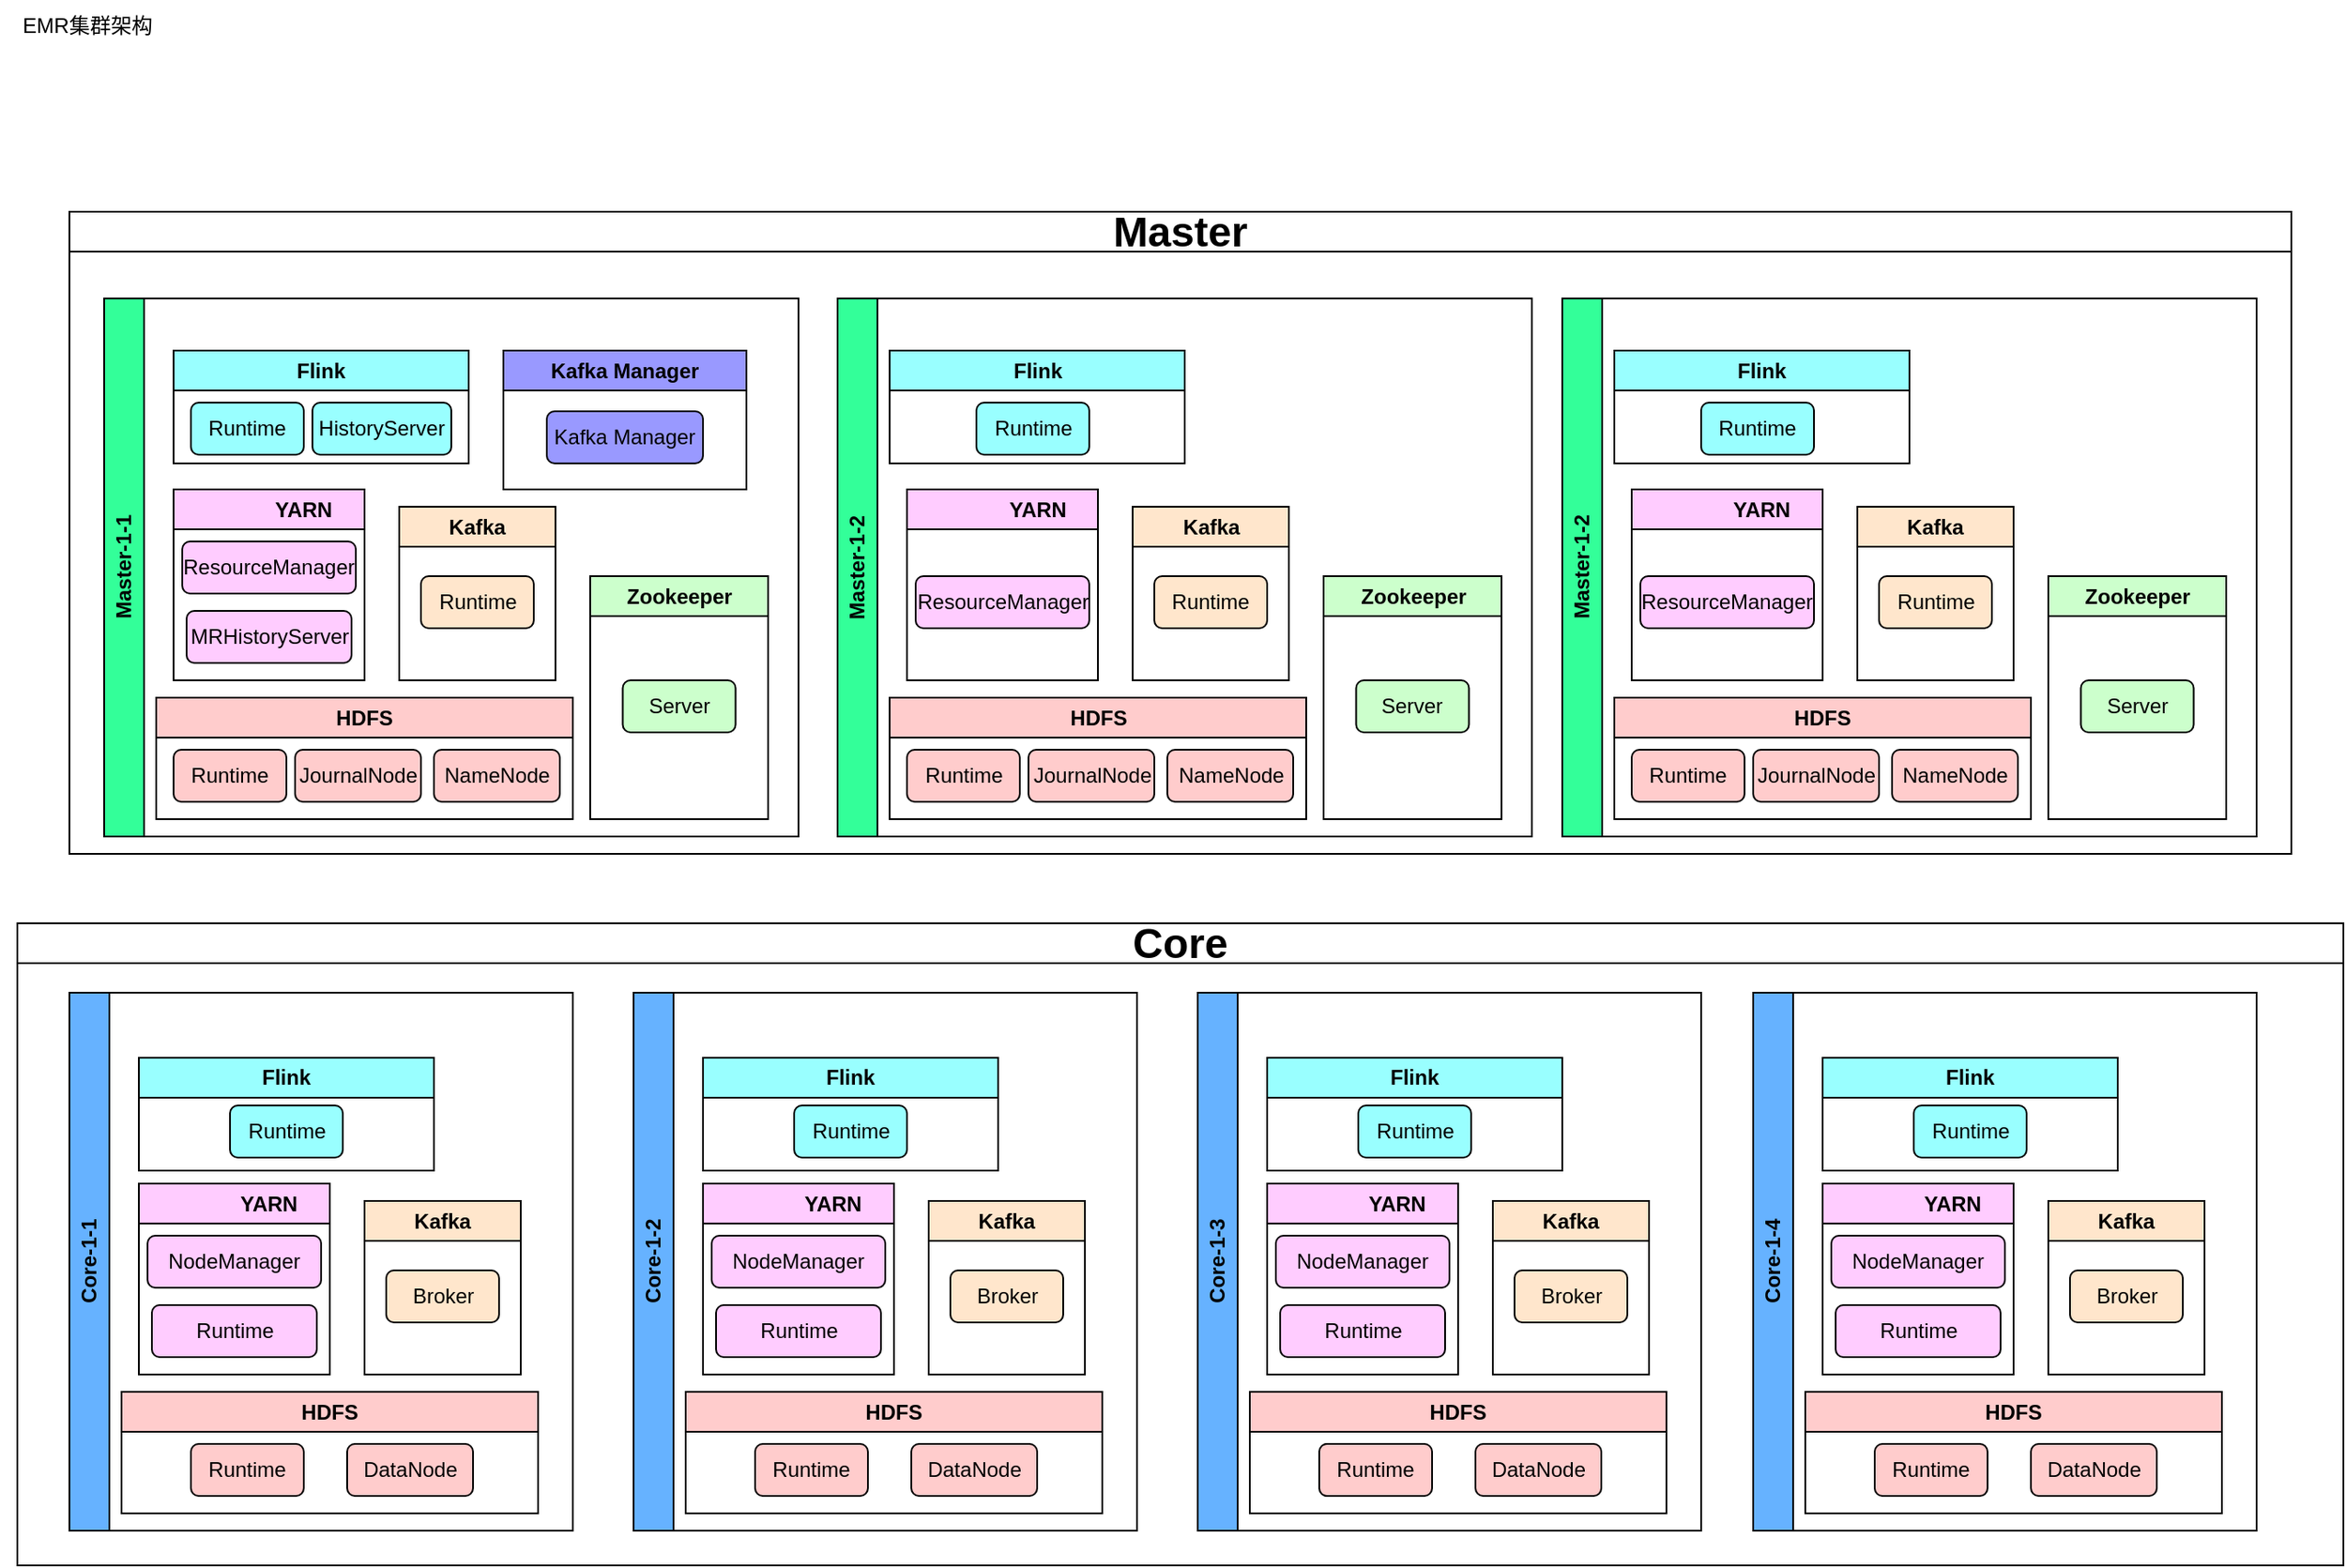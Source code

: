 <mxfile version="22.1.4" type="github">
  <diagram name="第 1 页" id="smU-jeKc8l7mdq0qI46P">
    <mxGraphModel dx="2074" dy="1118" grid="0" gridSize="10" guides="1" tooltips="1" connect="1" arrows="1" fold="1" page="1" pageScale="1" pageWidth="850" pageHeight="1100" math="0" shadow="0">
      <root>
        <mxCell id="0" />
        <mxCell id="1" parent="0" />
        <mxCell id="wMlx9_lM4v91r2jznS0o-188" value="&lt;font style=&quot;font-size: 24px;&quot;&gt;Master&lt;/font&gt;" style="swimlane;whiteSpace=wrap;html=1;" vertex="1" parent="1">
          <mxGeometry x="150" y="450" width="1280" height="370" as="geometry" />
        </mxCell>
        <mxCell id="wMlx9_lM4v91r2jznS0o-19" value="Master-1-1" style="swimlane;horizontal=0;whiteSpace=wrap;html=1;fillColor=#33FF99;" vertex="1" parent="wMlx9_lM4v91r2jznS0o-188">
          <mxGeometry x="20" y="50" width="400" height="310" as="geometry" />
        </mxCell>
        <mxCell id="wMlx9_lM4v91r2jznS0o-66" value="HDFS" style="swimlane;whiteSpace=wrap;html=1;fillColor=#FFCCCC;" vertex="1" parent="wMlx9_lM4v91r2jznS0o-19">
          <mxGeometry x="30" y="230" width="240" height="70" as="geometry" />
        </mxCell>
        <mxCell id="wMlx9_lM4v91r2jznS0o-67" value="Runtime" style="rounded=1;whiteSpace=wrap;html=1;fillColor=#FFCCCC;" vertex="1" parent="wMlx9_lM4v91r2jznS0o-66">
          <mxGeometry x="10" y="30" width="65" height="30" as="geometry" />
        </mxCell>
        <mxCell id="wMlx9_lM4v91r2jznS0o-68" value="JournalNode" style="rounded=1;whiteSpace=wrap;html=1;fillColor=#FFCCCC;" vertex="1" parent="wMlx9_lM4v91r2jznS0o-66">
          <mxGeometry x="80" y="30" width="72.5" height="30" as="geometry" />
        </mxCell>
        <mxCell id="wMlx9_lM4v91r2jznS0o-69" value="NameNode" style="rounded=1;whiteSpace=wrap;html=1;fillColor=#FFCCCC;" vertex="1" parent="wMlx9_lM4v91r2jznS0o-66">
          <mxGeometry x="160" y="30" width="72.5" height="30" as="geometry" />
        </mxCell>
        <mxCell id="wMlx9_lM4v91r2jznS0o-72" value="&lt;blockquote style=&quot;margin: 0 0 0 40px; border: none; padding: 0px;&quot;&gt;YARN&lt;/blockquote&gt;" style="swimlane;whiteSpace=wrap;html=1;align=center;fillColor=#FFCCFF;" vertex="1" parent="wMlx9_lM4v91r2jznS0o-19">
          <mxGeometry x="40" y="110" width="110" height="110" as="geometry" />
        </mxCell>
        <mxCell id="wMlx9_lM4v91r2jznS0o-71" value="ResourceManager" style="rounded=1;whiteSpace=wrap;html=1;fillColor=#FFCCFF;" vertex="1" parent="wMlx9_lM4v91r2jznS0o-72">
          <mxGeometry x="5" y="30" width="100" height="30" as="geometry" />
        </mxCell>
        <mxCell id="wMlx9_lM4v91r2jznS0o-70" value="MRHistoryServer" style="rounded=1;whiteSpace=wrap;html=1;fillColor=#FFCCFF;" vertex="1" parent="wMlx9_lM4v91r2jznS0o-72">
          <mxGeometry x="7.5" y="70" width="95" height="30" as="geometry" />
        </mxCell>
        <mxCell id="wMlx9_lM4v91r2jznS0o-73" value="Kafka" style="swimlane;whiteSpace=wrap;html=1;fillColor=#FFE6CC;" vertex="1" parent="wMlx9_lM4v91r2jznS0o-19">
          <mxGeometry x="170" y="120" width="90" height="100" as="geometry" />
        </mxCell>
        <mxCell id="wMlx9_lM4v91r2jznS0o-75" value="Runtime" style="rounded=1;whiteSpace=wrap;html=1;fillColor=#FFE6CC;" vertex="1" parent="wMlx9_lM4v91r2jznS0o-73">
          <mxGeometry x="12.5" y="40" width="65" height="30" as="geometry" />
        </mxCell>
        <mxCell id="wMlx9_lM4v91r2jznS0o-41" value="Kafka Manager" style="swimlane;whiteSpace=wrap;html=1;fillColor=#9999FF;" vertex="1" parent="wMlx9_lM4v91r2jznS0o-19">
          <mxGeometry x="230" y="30" width="140" height="80" as="geometry" />
        </mxCell>
        <mxCell id="wMlx9_lM4v91r2jznS0o-42" value="Kafka Manager" style="rounded=1;whiteSpace=wrap;html=1;fillColor=#9999FF;" vertex="1" parent="wMlx9_lM4v91r2jznS0o-41">
          <mxGeometry x="25" y="35" width="90" height="30" as="geometry" />
        </mxCell>
        <mxCell id="wMlx9_lM4v91r2jznS0o-64" value="Zookeeper" style="swimlane;whiteSpace=wrap;html=1;fillColor=#CCFFCC;" vertex="1" parent="wMlx9_lM4v91r2jznS0o-19">
          <mxGeometry x="280" y="160" width="102.5" height="140" as="geometry" />
        </mxCell>
        <mxCell id="wMlx9_lM4v91r2jznS0o-65" value="Server" style="rounded=1;whiteSpace=wrap;html=1;fillColor=#CCFFCC;" vertex="1" parent="wMlx9_lM4v91r2jznS0o-64">
          <mxGeometry x="18.75" y="60" width="65" height="30" as="geometry" />
        </mxCell>
        <mxCell id="wMlx9_lM4v91r2jznS0o-126" value="Flink" style="swimlane;whiteSpace=wrap;html=1;fillColor=#99FFFF;" vertex="1" parent="wMlx9_lM4v91r2jznS0o-19">
          <mxGeometry x="40" y="30" width="170" height="65" as="geometry" />
        </mxCell>
        <mxCell id="wMlx9_lM4v91r2jznS0o-127" value="Runtime" style="rounded=1;whiteSpace=wrap;html=1;fillColor=#99FFFF;" vertex="1" parent="wMlx9_lM4v91r2jznS0o-126">
          <mxGeometry x="10" y="30" width="65" height="30" as="geometry" />
        </mxCell>
        <mxCell id="wMlx9_lM4v91r2jznS0o-128" value="HistoryServer" style="rounded=1;whiteSpace=wrap;html=1;fillColor=#99FFFF;" vertex="1" parent="wMlx9_lM4v91r2jznS0o-126">
          <mxGeometry x="80" y="30" width="80" height="30" as="geometry" />
        </mxCell>
        <mxCell id="wMlx9_lM4v91r2jznS0o-125" value="Master-1-2" style="swimlane;horizontal=0;whiteSpace=wrap;html=1;fillColor=#33FF99;" vertex="1" parent="wMlx9_lM4v91r2jznS0o-188">
          <mxGeometry x="442.5" y="50" width="400" height="310" as="geometry" />
        </mxCell>
        <mxCell id="wMlx9_lM4v91r2jznS0o-129" value="HDFS" style="swimlane;whiteSpace=wrap;html=1;fillColor=#FFCCCC;" vertex="1" parent="wMlx9_lM4v91r2jznS0o-125">
          <mxGeometry x="30" y="230" width="240" height="70" as="geometry" />
        </mxCell>
        <mxCell id="wMlx9_lM4v91r2jznS0o-130" value="Runtime" style="rounded=1;whiteSpace=wrap;html=1;fillColor=#FFCCCC;" vertex="1" parent="wMlx9_lM4v91r2jznS0o-129">
          <mxGeometry x="10" y="30" width="65" height="30" as="geometry" />
        </mxCell>
        <mxCell id="wMlx9_lM4v91r2jznS0o-131" value="JournalNode" style="rounded=1;whiteSpace=wrap;html=1;fillColor=#FFCCCC;" vertex="1" parent="wMlx9_lM4v91r2jznS0o-129">
          <mxGeometry x="80" y="30" width="72.5" height="30" as="geometry" />
        </mxCell>
        <mxCell id="wMlx9_lM4v91r2jznS0o-132" value="NameNode" style="rounded=1;whiteSpace=wrap;html=1;fillColor=#FFCCCC;" vertex="1" parent="wMlx9_lM4v91r2jznS0o-129">
          <mxGeometry x="160" y="30" width="72.5" height="30" as="geometry" />
        </mxCell>
        <mxCell id="wMlx9_lM4v91r2jznS0o-133" value="&lt;blockquote style=&quot;margin: 0 0 0 40px; border: none; padding: 0px;&quot;&gt;YARN&lt;/blockquote&gt;" style="swimlane;whiteSpace=wrap;html=1;align=center;fillColor=#FFCCFF;" vertex="1" parent="wMlx9_lM4v91r2jznS0o-125">
          <mxGeometry x="40" y="110" width="110" height="110" as="geometry" />
        </mxCell>
        <mxCell id="wMlx9_lM4v91r2jznS0o-134" value="ResourceManager" style="rounded=1;whiteSpace=wrap;html=1;fillColor=#FFCCFF;" vertex="1" parent="wMlx9_lM4v91r2jznS0o-133">
          <mxGeometry x="5" y="50" width="100" height="30" as="geometry" />
        </mxCell>
        <mxCell id="wMlx9_lM4v91r2jznS0o-136" value="Kafka" style="swimlane;whiteSpace=wrap;html=1;fillColor=#FFE6CC;" vertex="1" parent="wMlx9_lM4v91r2jznS0o-125">
          <mxGeometry x="170" y="120" width="90" height="100" as="geometry" />
        </mxCell>
        <mxCell id="wMlx9_lM4v91r2jznS0o-137" value="Runtime" style="rounded=1;whiteSpace=wrap;html=1;fillColor=#FFE6CC;" vertex="1" parent="wMlx9_lM4v91r2jznS0o-136">
          <mxGeometry x="12.5" y="40" width="65" height="30" as="geometry" />
        </mxCell>
        <mxCell id="wMlx9_lM4v91r2jznS0o-140" value="Zookeeper" style="swimlane;whiteSpace=wrap;html=1;fillColor=#CCFFCC;" vertex="1" parent="wMlx9_lM4v91r2jznS0o-125">
          <mxGeometry x="280" y="160" width="102.5" height="140" as="geometry" />
        </mxCell>
        <mxCell id="wMlx9_lM4v91r2jznS0o-141" value="Server" style="rounded=1;whiteSpace=wrap;html=1;fillColor=#CCFFCC;" vertex="1" parent="wMlx9_lM4v91r2jznS0o-140">
          <mxGeometry x="18.75" y="60" width="65" height="30" as="geometry" />
        </mxCell>
        <mxCell id="wMlx9_lM4v91r2jznS0o-34" value="Flink" style="swimlane;whiteSpace=wrap;html=1;fillColor=#99FFFF;" vertex="1" parent="wMlx9_lM4v91r2jznS0o-125">
          <mxGeometry x="30" y="30" width="170" height="65" as="geometry" />
        </mxCell>
        <mxCell id="wMlx9_lM4v91r2jznS0o-16" value="Runtime" style="rounded=1;whiteSpace=wrap;html=1;fillColor=#99FFFF;" vertex="1" parent="wMlx9_lM4v91r2jznS0o-34">
          <mxGeometry x="50" y="30" width="65" height="30" as="geometry" />
        </mxCell>
        <mxCell id="wMlx9_lM4v91r2jznS0o-142" value="Master-1-2" style="swimlane;horizontal=0;whiteSpace=wrap;html=1;fillColor=#33FF99;" vertex="1" parent="wMlx9_lM4v91r2jznS0o-188">
          <mxGeometry x="860" y="50" width="400" height="310" as="geometry" />
        </mxCell>
        <mxCell id="wMlx9_lM4v91r2jznS0o-143" value="HDFS" style="swimlane;whiteSpace=wrap;html=1;fillColor=#FFCCCC;" vertex="1" parent="wMlx9_lM4v91r2jznS0o-142">
          <mxGeometry x="30" y="230" width="240" height="70" as="geometry" />
        </mxCell>
        <mxCell id="wMlx9_lM4v91r2jznS0o-144" value="Runtime" style="rounded=1;whiteSpace=wrap;html=1;fillColor=#FFCCCC;" vertex="1" parent="wMlx9_lM4v91r2jznS0o-143">
          <mxGeometry x="10" y="30" width="65" height="30" as="geometry" />
        </mxCell>
        <mxCell id="wMlx9_lM4v91r2jznS0o-145" value="JournalNode" style="rounded=1;whiteSpace=wrap;html=1;fillColor=#FFCCCC;" vertex="1" parent="wMlx9_lM4v91r2jznS0o-143">
          <mxGeometry x="80" y="30" width="72.5" height="30" as="geometry" />
        </mxCell>
        <mxCell id="wMlx9_lM4v91r2jznS0o-146" value="NameNode" style="rounded=1;whiteSpace=wrap;html=1;fillColor=#FFCCCC;" vertex="1" parent="wMlx9_lM4v91r2jznS0o-143">
          <mxGeometry x="160" y="30" width="72.5" height="30" as="geometry" />
        </mxCell>
        <mxCell id="wMlx9_lM4v91r2jznS0o-147" value="&lt;blockquote style=&quot;margin: 0 0 0 40px; border: none; padding: 0px;&quot;&gt;YARN&lt;/blockquote&gt;" style="swimlane;whiteSpace=wrap;html=1;align=center;fillColor=#FFCCFF;" vertex="1" parent="wMlx9_lM4v91r2jznS0o-142">
          <mxGeometry x="40" y="110" width="110" height="110" as="geometry" />
        </mxCell>
        <mxCell id="wMlx9_lM4v91r2jznS0o-148" value="ResourceManager" style="rounded=1;whiteSpace=wrap;html=1;fillColor=#FFCCFF;" vertex="1" parent="wMlx9_lM4v91r2jznS0o-147">
          <mxGeometry x="5" y="50" width="100" height="30" as="geometry" />
        </mxCell>
        <mxCell id="wMlx9_lM4v91r2jznS0o-149" value="Kafka" style="swimlane;whiteSpace=wrap;html=1;fillColor=#FFE6CC;" vertex="1" parent="wMlx9_lM4v91r2jznS0o-142">
          <mxGeometry x="170" y="120" width="90" height="100" as="geometry" />
        </mxCell>
        <mxCell id="wMlx9_lM4v91r2jznS0o-150" value="Runtime" style="rounded=1;whiteSpace=wrap;html=1;fillColor=#FFE6CC;" vertex="1" parent="wMlx9_lM4v91r2jznS0o-149">
          <mxGeometry x="12.5" y="40" width="65" height="30" as="geometry" />
        </mxCell>
        <mxCell id="wMlx9_lM4v91r2jznS0o-151" value="Zookeeper" style="swimlane;whiteSpace=wrap;html=1;fillColor=#CCFFCC;" vertex="1" parent="wMlx9_lM4v91r2jznS0o-142">
          <mxGeometry x="280" y="160" width="102.5" height="140" as="geometry" />
        </mxCell>
        <mxCell id="wMlx9_lM4v91r2jznS0o-152" value="Server" style="rounded=1;whiteSpace=wrap;html=1;fillColor=#CCFFCC;" vertex="1" parent="wMlx9_lM4v91r2jznS0o-151">
          <mxGeometry x="18.75" y="60" width="65" height="30" as="geometry" />
        </mxCell>
        <mxCell id="wMlx9_lM4v91r2jznS0o-153" value="Flink" style="swimlane;whiteSpace=wrap;html=1;fillColor=#99FFFF;" vertex="1" parent="wMlx9_lM4v91r2jznS0o-142">
          <mxGeometry x="30" y="30" width="170" height="65" as="geometry" />
        </mxCell>
        <mxCell id="wMlx9_lM4v91r2jznS0o-154" value="Runtime" style="rounded=1;whiteSpace=wrap;html=1;fillColor=#99FFFF;" vertex="1" parent="wMlx9_lM4v91r2jznS0o-153">
          <mxGeometry x="50" y="30" width="65" height="30" as="geometry" />
        </mxCell>
        <mxCell id="wMlx9_lM4v91r2jznS0o-189" value="&lt;font style=&quot;font-size: 24px;&quot;&gt;Core&lt;/font&gt;" style="swimlane;whiteSpace=wrap;html=1;" vertex="1" parent="1">
          <mxGeometry x="120" y="860" width="1340" height="370" as="geometry" />
        </mxCell>
        <mxCell id="wMlx9_lM4v91r2jznS0o-106" value="Core-1-1" style="swimlane;horizontal=0;whiteSpace=wrap;html=1;fillColor=#66B2FF;" vertex="1" parent="wMlx9_lM4v91r2jznS0o-189">
          <mxGeometry x="30" y="40" width="290" height="310" as="geometry" />
        </mxCell>
        <mxCell id="wMlx9_lM4v91r2jznS0o-107" value="Flink" style="swimlane;whiteSpace=wrap;html=1;fillColor=#99FFFF;" vertex="1" parent="wMlx9_lM4v91r2jznS0o-106">
          <mxGeometry x="40" y="37.5" width="170" height="65" as="geometry" />
        </mxCell>
        <mxCell id="wMlx9_lM4v91r2jznS0o-108" value="Runtime" style="rounded=1;whiteSpace=wrap;html=1;fillColor=#99FFFF;" vertex="1" parent="wMlx9_lM4v91r2jznS0o-107">
          <mxGeometry x="52.5" y="27.5" width="65" height="30" as="geometry" />
        </mxCell>
        <mxCell id="wMlx9_lM4v91r2jznS0o-110" value="HDFS" style="swimlane;whiteSpace=wrap;html=1;fillColor=#FFCCCC;" vertex="1" parent="wMlx9_lM4v91r2jznS0o-106">
          <mxGeometry x="30" y="230" width="240" height="70" as="geometry" />
        </mxCell>
        <mxCell id="wMlx9_lM4v91r2jznS0o-111" value="Runtime" style="rounded=1;whiteSpace=wrap;html=1;fillColor=#FFCCCC;" vertex="1" parent="wMlx9_lM4v91r2jznS0o-110">
          <mxGeometry x="40" y="30" width="65" height="30" as="geometry" />
        </mxCell>
        <mxCell id="wMlx9_lM4v91r2jznS0o-113" value="DataNode" style="rounded=1;whiteSpace=wrap;html=1;fillColor=#FFCCCC;" vertex="1" parent="wMlx9_lM4v91r2jznS0o-110">
          <mxGeometry x="130" y="30" width="72.5" height="30" as="geometry" />
        </mxCell>
        <mxCell id="wMlx9_lM4v91r2jznS0o-114" value="&lt;blockquote style=&quot;margin: 0 0 0 40px; border: none; padding: 0px;&quot;&gt;YARN&lt;/blockquote&gt;" style="swimlane;whiteSpace=wrap;html=1;align=center;fillColor=#FFCCFF;" vertex="1" parent="wMlx9_lM4v91r2jznS0o-106">
          <mxGeometry x="40" y="110" width="110" height="110" as="geometry" />
        </mxCell>
        <mxCell id="wMlx9_lM4v91r2jznS0o-115" value="NodeManager" style="rounded=1;whiteSpace=wrap;html=1;fillColor=#FFCCFF;" vertex="1" parent="wMlx9_lM4v91r2jznS0o-114">
          <mxGeometry x="5" y="30" width="100" height="30" as="geometry" />
        </mxCell>
        <mxCell id="wMlx9_lM4v91r2jznS0o-116" value="Runtime" style="rounded=1;whiteSpace=wrap;html=1;fillColor=#FFCCFF;" vertex="1" parent="wMlx9_lM4v91r2jznS0o-114">
          <mxGeometry x="7.5" y="70" width="95" height="30" as="geometry" />
        </mxCell>
        <mxCell id="wMlx9_lM4v91r2jznS0o-117" value="Kafka" style="swimlane;whiteSpace=wrap;html=1;fillColor=#FFE6CC;" vertex="1" parent="wMlx9_lM4v91r2jznS0o-106">
          <mxGeometry x="170" y="120" width="90" height="100" as="geometry" />
        </mxCell>
        <mxCell id="wMlx9_lM4v91r2jznS0o-118" value="Broker" style="rounded=1;whiteSpace=wrap;html=1;fillColor=#FFE6CC;" vertex="1" parent="wMlx9_lM4v91r2jznS0o-117">
          <mxGeometry x="12.5" y="40" width="65" height="30" as="geometry" />
        </mxCell>
        <mxCell id="wMlx9_lM4v91r2jznS0o-155" value="Core-1-2" style="swimlane;horizontal=0;whiteSpace=wrap;html=1;fillColor=#66B2FF;" vertex="1" parent="wMlx9_lM4v91r2jznS0o-189">
          <mxGeometry x="355" y="40" width="290" height="310" as="geometry" />
        </mxCell>
        <mxCell id="wMlx9_lM4v91r2jznS0o-156" value="Flink" style="swimlane;whiteSpace=wrap;html=1;fillColor=#99FFFF;" vertex="1" parent="wMlx9_lM4v91r2jznS0o-155">
          <mxGeometry x="40" y="37.5" width="170" height="65" as="geometry" />
        </mxCell>
        <mxCell id="wMlx9_lM4v91r2jznS0o-157" value="Runtime" style="rounded=1;whiteSpace=wrap;html=1;fillColor=#99FFFF;" vertex="1" parent="wMlx9_lM4v91r2jznS0o-156">
          <mxGeometry x="52.5" y="27.5" width="65" height="30" as="geometry" />
        </mxCell>
        <mxCell id="wMlx9_lM4v91r2jznS0o-158" value="HDFS" style="swimlane;whiteSpace=wrap;html=1;fillColor=#FFCCCC;" vertex="1" parent="wMlx9_lM4v91r2jznS0o-155">
          <mxGeometry x="30" y="230" width="240" height="70" as="geometry" />
        </mxCell>
        <mxCell id="wMlx9_lM4v91r2jznS0o-159" value="Runtime" style="rounded=1;whiteSpace=wrap;html=1;fillColor=#FFCCCC;" vertex="1" parent="wMlx9_lM4v91r2jznS0o-158">
          <mxGeometry x="40" y="30" width="65" height="30" as="geometry" />
        </mxCell>
        <mxCell id="wMlx9_lM4v91r2jznS0o-160" value="DataNode" style="rounded=1;whiteSpace=wrap;html=1;fillColor=#FFCCCC;" vertex="1" parent="wMlx9_lM4v91r2jznS0o-158">
          <mxGeometry x="130" y="30" width="72.5" height="30" as="geometry" />
        </mxCell>
        <mxCell id="wMlx9_lM4v91r2jznS0o-161" value="&lt;blockquote style=&quot;margin: 0 0 0 40px; border: none; padding: 0px;&quot;&gt;YARN&lt;/blockquote&gt;" style="swimlane;whiteSpace=wrap;html=1;align=center;fillColor=#FFCCFF;" vertex="1" parent="wMlx9_lM4v91r2jznS0o-155">
          <mxGeometry x="40" y="110" width="110" height="110" as="geometry" />
        </mxCell>
        <mxCell id="wMlx9_lM4v91r2jznS0o-162" value="NodeManager" style="rounded=1;whiteSpace=wrap;html=1;fillColor=#FFCCFF;" vertex="1" parent="wMlx9_lM4v91r2jznS0o-161">
          <mxGeometry x="5" y="30" width="100" height="30" as="geometry" />
        </mxCell>
        <mxCell id="wMlx9_lM4v91r2jznS0o-163" value="Runtime" style="rounded=1;whiteSpace=wrap;html=1;fillColor=#FFCCFF;" vertex="1" parent="wMlx9_lM4v91r2jznS0o-161">
          <mxGeometry x="7.5" y="70" width="95" height="30" as="geometry" />
        </mxCell>
        <mxCell id="wMlx9_lM4v91r2jznS0o-164" value="Kafka" style="swimlane;whiteSpace=wrap;html=1;fillColor=#FFE6CC;" vertex="1" parent="wMlx9_lM4v91r2jznS0o-155">
          <mxGeometry x="170" y="120" width="90" height="100" as="geometry" />
        </mxCell>
        <mxCell id="wMlx9_lM4v91r2jznS0o-165" value="Broker" style="rounded=1;whiteSpace=wrap;html=1;fillColor=#FFE6CC;" vertex="1" parent="wMlx9_lM4v91r2jznS0o-164">
          <mxGeometry x="12.5" y="40" width="65" height="30" as="geometry" />
        </mxCell>
        <mxCell id="wMlx9_lM4v91r2jznS0o-166" value="Core-1-3" style="swimlane;horizontal=0;whiteSpace=wrap;html=1;fillColor=#66B2FF;" vertex="1" parent="wMlx9_lM4v91r2jznS0o-189">
          <mxGeometry x="680" y="40" width="290" height="310" as="geometry" />
        </mxCell>
        <mxCell id="wMlx9_lM4v91r2jznS0o-167" value="Flink" style="swimlane;whiteSpace=wrap;html=1;fillColor=#99FFFF;" vertex="1" parent="wMlx9_lM4v91r2jznS0o-166">
          <mxGeometry x="40" y="37.5" width="170" height="65" as="geometry" />
        </mxCell>
        <mxCell id="wMlx9_lM4v91r2jznS0o-168" value="Runtime" style="rounded=1;whiteSpace=wrap;html=1;fillColor=#99FFFF;" vertex="1" parent="wMlx9_lM4v91r2jznS0o-167">
          <mxGeometry x="52.5" y="27.5" width="65" height="30" as="geometry" />
        </mxCell>
        <mxCell id="wMlx9_lM4v91r2jznS0o-169" value="HDFS" style="swimlane;whiteSpace=wrap;html=1;fillColor=#FFCCCC;" vertex="1" parent="wMlx9_lM4v91r2jznS0o-166">
          <mxGeometry x="30" y="230" width="240" height="70" as="geometry" />
        </mxCell>
        <mxCell id="wMlx9_lM4v91r2jznS0o-170" value="Runtime" style="rounded=1;whiteSpace=wrap;html=1;fillColor=#FFCCCC;" vertex="1" parent="wMlx9_lM4v91r2jznS0o-169">
          <mxGeometry x="40" y="30" width="65" height="30" as="geometry" />
        </mxCell>
        <mxCell id="wMlx9_lM4v91r2jznS0o-171" value="DataNode" style="rounded=1;whiteSpace=wrap;html=1;fillColor=#FFCCCC;" vertex="1" parent="wMlx9_lM4v91r2jznS0o-169">
          <mxGeometry x="130" y="30" width="72.5" height="30" as="geometry" />
        </mxCell>
        <mxCell id="wMlx9_lM4v91r2jznS0o-172" value="&lt;blockquote style=&quot;margin: 0 0 0 40px; border: none; padding: 0px;&quot;&gt;YARN&lt;/blockquote&gt;" style="swimlane;whiteSpace=wrap;html=1;align=center;fillColor=#FFCCFF;" vertex="1" parent="wMlx9_lM4v91r2jznS0o-166">
          <mxGeometry x="40" y="110" width="110" height="110" as="geometry" />
        </mxCell>
        <mxCell id="wMlx9_lM4v91r2jznS0o-173" value="NodeManager" style="rounded=1;whiteSpace=wrap;html=1;fillColor=#FFCCFF;" vertex="1" parent="wMlx9_lM4v91r2jznS0o-172">
          <mxGeometry x="5" y="30" width="100" height="30" as="geometry" />
        </mxCell>
        <mxCell id="wMlx9_lM4v91r2jznS0o-174" value="Runtime" style="rounded=1;whiteSpace=wrap;html=1;fillColor=#FFCCFF;" vertex="1" parent="wMlx9_lM4v91r2jznS0o-172">
          <mxGeometry x="7.5" y="70" width="95" height="30" as="geometry" />
        </mxCell>
        <mxCell id="wMlx9_lM4v91r2jznS0o-175" value="Kafka" style="swimlane;whiteSpace=wrap;html=1;fillColor=#FFE6CC;" vertex="1" parent="wMlx9_lM4v91r2jznS0o-166">
          <mxGeometry x="170" y="120" width="90" height="100" as="geometry" />
        </mxCell>
        <mxCell id="wMlx9_lM4v91r2jznS0o-176" value="Broker" style="rounded=1;whiteSpace=wrap;html=1;fillColor=#FFE6CC;" vertex="1" parent="wMlx9_lM4v91r2jznS0o-175">
          <mxGeometry x="12.5" y="40" width="65" height="30" as="geometry" />
        </mxCell>
        <mxCell id="wMlx9_lM4v91r2jznS0o-177" value="Core-1-4" style="swimlane;horizontal=0;whiteSpace=wrap;html=1;fillColor=#66B2FF;" vertex="1" parent="wMlx9_lM4v91r2jznS0o-189">
          <mxGeometry x="1000" y="40" width="290" height="310" as="geometry" />
        </mxCell>
        <mxCell id="wMlx9_lM4v91r2jznS0o-178" value="Flink" style="swimlane;whiteSpace=wrap;html=1;fillColor=#99FFFF;" vertex="1" parent="wMlx9_lM4v91r2jznS0o-177">
          <mxGeometry x="40" y="37.5" width="170" height="65" as="geometry" />
        </mxCell>
        <mxCell id="wMlx9_lM4v91r2jznS0o-179" value="Runtime" style="rounded=1;whiteSpace=wrap;html=1;fillColor=#99FFFF;" vertex="1" parent="wMlx9_lM4v91r2jznS0o-178">
          <mxGeometry x="52.5" y="27.5" width="65" height="30" as="geometry" />
        </mxCell>
        <mxCell id="wMlx9_lM4v91r2jznS0o-180" value="HDFS" style="swimlane;whiteSpace=wrap;html=1;fillColor=#FFCCCC;" vertex="1" parent="wMlx9_lM4v91r2jznS0o-177">
          <mxGeometry x="30" y="230" width="240" height="70" as="geometry" />
        </mxCell>
        <mxCell id="wMlx9_lM4v91r2jznS0o-181" value="Runtime" style="rounded=1;whiteSpace=wrap;html=1;fillColor=#FFCCCC;" vertex="1" parent="wMlx9_lM4v91r2jznS0o-180">
          <mxGeometry x="40" y="30" width="65" height="30" as="geometry" />
        </mxCell>
        <mxCell id="wMlx9_lM4v91r2jznS0o-182" value="DataNode" style="rounded=1;whiteSpace=wrap;html=1;fillColor=#FFCCCC;" vertex="1" parent="wMlx9_lM4v91r2jznS0o-180">
          <mxGeometry x="130" y="30" width="72.5" height="30" as="geometry" />
        </mxCell>
        <mxCell id="wMlx9_lM4v91r2jznS0o-183" value="&lt;blockquote style=&quot;margin: 0 0 0 40px; border: none; padding: 0px;&quot;&gt;YARN&lt;/blockquote&gt;" style="swimlane;whiteSpace=wrap;html=1;align=center;fillColor=#FFCCFF;" vertex="1" parent="wMlx9_lM4v91r2jznS0o-177">
          <mxGeometry x="40" y="110" width="110" height="110" as="geometry" />
        </mxCell>
        <mxCell id="wMlx9_lM4v91r2jznS0o-184" value="NodeManager" style="rounded=1;whiteSpace=wrap;html=1;fillColor=#FFCCFF;" vertex="1" parent="wMlx9_lM4v91r2jznS0o-183">
          <mxGeometry x="5" y="30" width="100" height="30" as="geometry" />
        </mxCell>
        <mxCell id="wMlx9_lM4v91r2jznS0o-185" value="Runtime" style="rounded=1;whiteSpace=wrap;html=1;fillColor=#FFCCFF;" vertex="1" parent="wMlx9_lM4v91r2jznS0o-183">
          <mxGeometry x="7.5" y="70" width="95" height="30" as="geometry" />
        </mxCell>
        <mxCell id="wMlx9_lM4v91r2jznS0o-186" value="Kafka" style="swimlane;whiteSpace=wrap;html=1;fillColor=#FFE6CC;" vertex="1" parent="wMlx9_lM4v91r2jznS0o-177">
          <mxGeometry x="170" y="120" width="90" height="100" as="geometry" />
        </mxCell>
        <mxCell id="wMlx9_lM4v91r2jznS0o-187" value="Broker" style="rounded=1;whiteSpace=wrap;html=1;fillColor=#FFE6CC;" vertex="1" parent="wMlx9_lM4v91r2jznS0o-186">
          <mxGeometry x="12.5" y="40" width="65" height="30" as="geometry" />
        </mxCell>
        <mxCell id="wMlx9_lM4v91r2jznS0o-190" value="EMR集群架构" style="text;html=1;align=center;verticalAlign=middle;resizable=0;points=[];autosize=1;strokeColor=none;fillColor=none;" vertex="1" parent="1">
          <mxGeometry x="110" y="328" width="100" height="30" as="geometry" />
        </mxCell>
      </root>
    </mxGraphModel>
  </diagram>
</mxfile>
